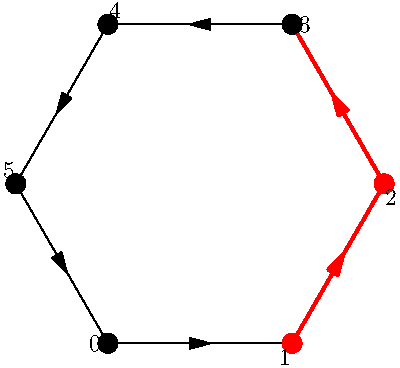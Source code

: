 // We'll draw a hexagon with one vertex set highlighted

size(200);
import geometry;

real A = 1;       // edge length
int  nfaces = 6;  // hexagon
int  vann = 2;    // Vertex were going to call out and annotate

real dot_size = 10;
real arrow_size = 10;
real dtheta = 2.0*pi/nfaces;
pair a = (0, 0);
pair[] verts = {a};

for (int i = 0; i < nfaces; ++i) {
  real theta = i*dtheta;
  pair b = a + (A*cos(theta), A*sin(theta));
  string lab = format(i);
  if (i >= vann-1 && i <= vann) {
    draw(Label(lab, BeginPoint, black), a--b, red+linewidth(1.5), MidArrow(arrow_size));
    dot(a, red+linewidth(dot_size));
  } else {
    draw(Label(lab, BeginPoint, black), a--b, black, MidArrow(arrow_size));
    dot(a, black+linewidth(dot_size));
  }
  a = b;
  verts.push(b);
}

// dot(verts[vann-1], red+linewidth(dot_size));
// dot(verts[vann],   blue+linewidth(dot_size));
// dot(verts[vann+1], red+linewidth(dot_size));
